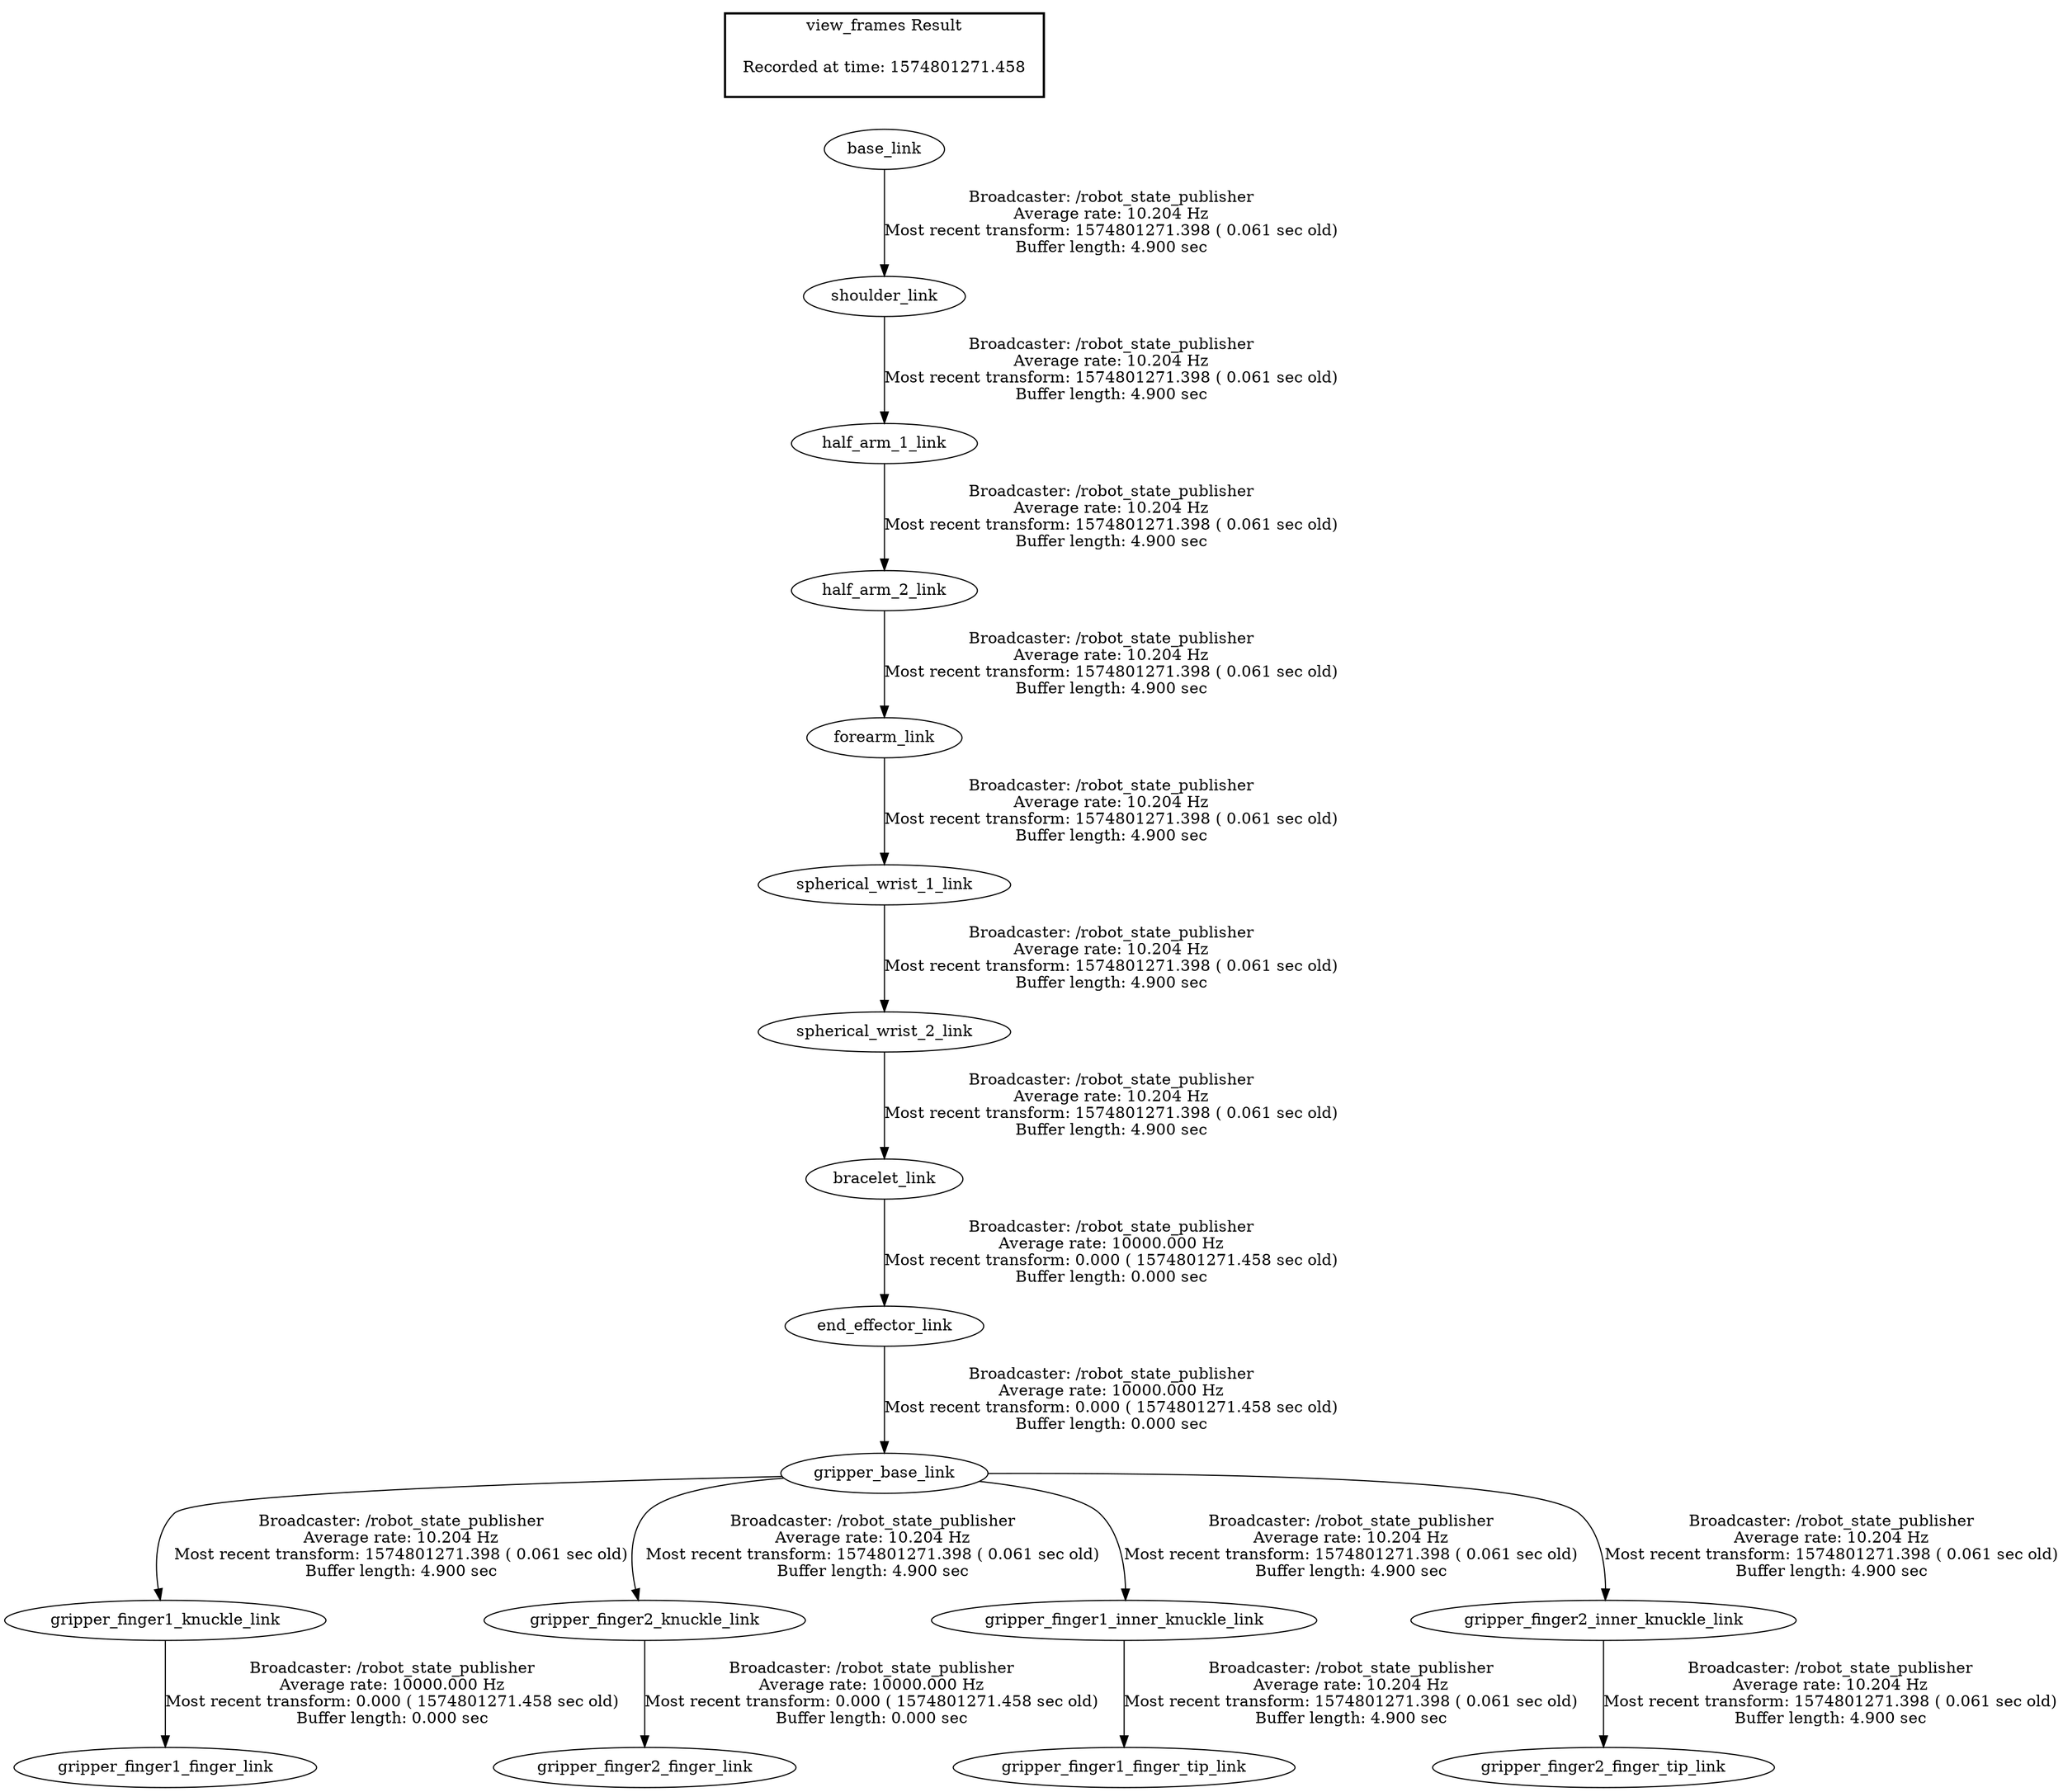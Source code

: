 digraph G {
"bracelet_link" -> "end_effector_link"[label="Broadcaster: /robot_state_publisher\nAverage rate: 10000.000 Hz\nMost recent transform: 0.000 ( 1574801271.458 sec old)\nBuffer length: 0.000 sec\n"];
"spherical_wrist_2_link" -> "bracelet_link"[label="Broadcaster: /robot_state_publisher\nAverage rate: 10.204 Hz\nMost recent transform: 1574801271.398 ( 0.061 sec old)\nBuffer length: 4.900 sec\n"];
"end_effector_link" -> "gripper_base_link"[label="Broadcaster: /robot_state_publisher\nAverage rate: 10000.000 Hz\nMost recent transform: 0.000 ( 1574801271.458 sec old)\nBuffer length: 0.000 sec\n"];
"gripper_finger1_knuckle_link" -> "gripper_finger1_finger_link"[label="Broadcaster: /robot_state_publisher\nAverage rate: 10000.000 Hz\nMost recent transform: 0.000 ( 1574801271.458 sec old)\nBuffer length: 0.000 sec\n"];
"gripper_base_link" -> "gripper_finger1_knuckle_link"[label="Broadcaster: /robot_state_publisher\nAverage rate: 10.204 Hz\nMost recent transform: 1574801271.398 ( 0.061 sec old)\nBuffer length: 4.900 sec\n"];
"gripper_finger2_knuckle_link" -> "gripper_finger2_finger_link"[label="Broadcaster: /robot_state_publisher\nAverage rate: 10000.000 Hz\nMost recent transform: 0.000 ( 1574801271.458 sec old)\nBuffer length: 0.000 sec\n"];
"gripper_base_link" -> "gripper_finger2_knuckle_link"[label="Broadcaster: /robot_state_publisher\nAverage rate: 10.204 Hz\nMost recent transform: 1574801271.398 ( 0.061 sec old)\nBuffer length: 4.900 sec\n"];
"gripper_finger1_inner_knuckle_link" -> "gripper_finger1_finger_tip_link"[label="Broadcaster: /robot_state_publisher\nAverage rate: 10.204 Hz\nMost recent transform: 1574801271.398 ( 0.061 sec old)\nBuffer length: 4.900 sec\n"];
"gripper_base_link" -> "gripper_finger1_inner_knuckle_link"[label="Broadcaster: /robot_state_publisher\nAverage rate: 10.204 Hz\nMost recent transform: 1574801271.398 ( 0.061 sec old)\nBuffer length: 4.900 sec\n"];
"gripper_finger2_inner_knuckle_link" -> "gripper_finger2_finger_tip_link"[label="Broadcaster: /robot_state_publisher\nAverage rate: 10.204 Hz\nMost recent transform: 1574801271.398 ( 0.061 sec old)\nBuffer length: 4.900 sec\n"];
"gripper_base_link" -> "gripper_finger2_inner_knuckle_link"[label="Broadcaster: /robot_state_publisher\nAverage rate: 10.204 Hz\nMost recent transform: 1574801271.398 ( 0.061 sec old)\nBuffer length: 4.900 sec\n"];
"base_link" -> "shoulder_link"[label="Broadcaster: /robot_state_publisher\nAverage rate: 10.204 Hz\nMost recent transform: 1574801271.398 ( 0.061 sec old)\nBuffer length: 4.900 sec\n"];
"shoulder_link" -> "half_arm_1_link"[label="Broadcaster: /robot_state_publisher\nAverage rate: 10.204 Hz\nMost recent transform: 1574801271.398 ( 0.061 sec old)\nBuffer length: 4.900 sec\n"];
"half_arm_1_link" -> "half_arm_2_link"[label="Broadcaster: /robot_state_publisher\nAverage rate: 10.204 Hz\nMost recent transform: 1574801271.398 ( 0.061 sec old)\nBuffer length: 4.900 sec\n"];
"half_arm_2_link" -> "forearm_link"[label="Broadcaster: /robot_state_publisher\nAverage rate: 10.204 Hz\nMost recent transform: 1574801271.398 ( 0.061 sec old)\nBuffer length: 4.900 sec\n"];
"forearm_link" -> "spherical_wrist_1_link"[label="Broadcaster: /robot_state_publisher\nAverage rate: 10.204 Hz\nMost recent transform: 1574801271.398 ( 0.061 sec old)\nBuffer length: 4.900 sec\n"];
"spherical_wrist_1_link" -> "spherical_wrist_2_link"[label="Broadcaster: /robot_state_publisher\nAverage rate: 10.204 Hz\nMost recent transform: 1574801271.398 ( 0.061 sec old)\nBuffer length: 4.900 sec\n"];
edge [style=invis];
 subgraph cluster_legend { style=bold; color=black; label ="view_frames Result";
"Recorded at time: 1574801271.458"[ shape=plaintext ] ;
 }->"base_link";
}